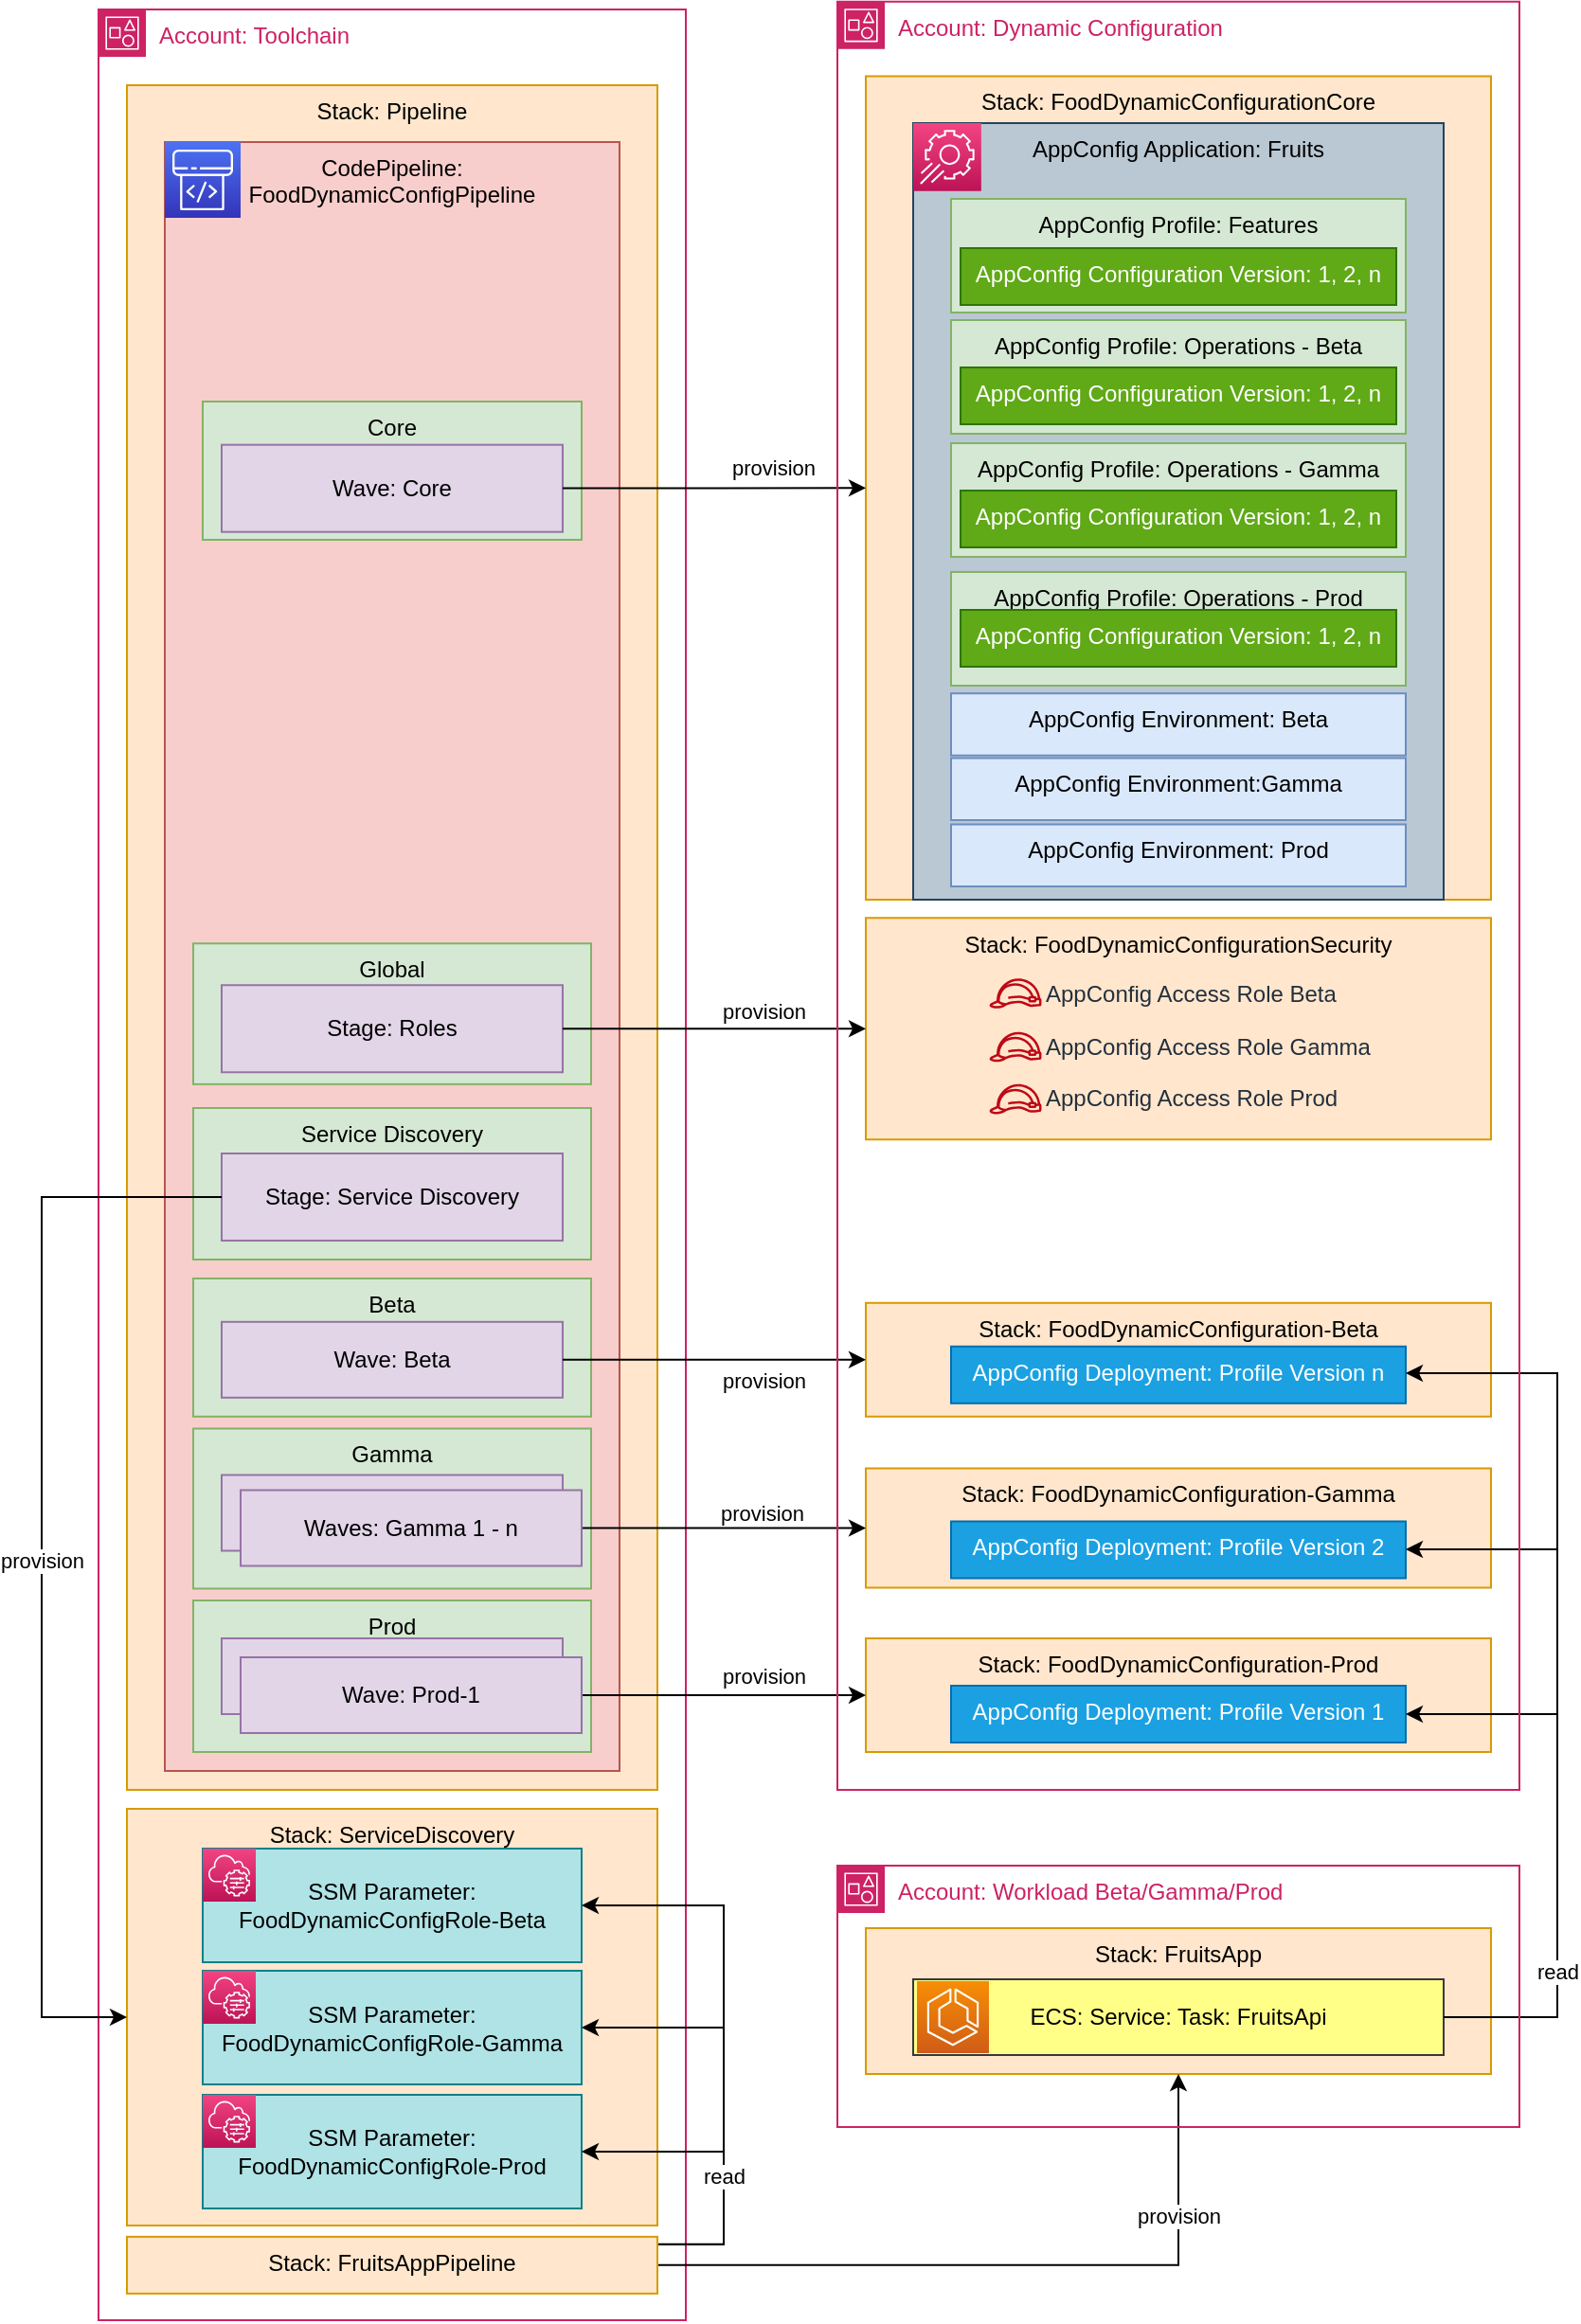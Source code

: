 <mxfile version="20.5.3" type="embed"><diagram name="ri" id="Xuikq1Sadlli3r0yyZJf"><mxGraphModel dx="821" dy="814" grid="1" gridSize="10" guides="1" tooltips="1" connect="1" arrows="1" fold="1" page="1" pageScale="1" pageWidth="850" pageHeight="1100" math="0" shadow="0"><root><mxCell id="qOTPJeOaGqRv_bvspCkk-0"/><mxCell id="qOTPJeOaGqRv_bvspCkk-1" parent="qOTPJeOaGqRv_bvspCkk-0"/><mxCell id="fw10FvaZPuGNBHpMOnDo-15" value="Account: Toolchain" style="points=[[0,0],[0.25,0],[0.5,0],[0.75,0],[1,0],[1,0.25],[1,0.5],[1,0.75],[1,1],[0.75,1],[0.5,1],[0.25,1],[0,1],[0,0.75],[0,0.5],[0,0.25]];outlineConnect=0;gradientColor=none;html=1;whiteSpace=wrap;fontSize=12;fontStyle=0;container=1;pointerEvents=0;collapsible=0;recursiveResize=0;shape=mxgraph.aws4.group;grIcon=mxgraph.aws4.group_account;strokeColor=#CD2264;fillColor=none;verticalAlign=top;align=left;spacingLeft=30;fontColor=#CD2264;dashed=0;" parent="qOTPJeOaGqRv_bvspCkk-1" vertex="1"><mxGeometry x="60" y="10" width="310" height="1220" as="geometry"/></mxCell><mxCell id="qOTPJeOaGqRv_bvspCkk-3" value="Stack: FoodDynamicConfiguration-Beta" style="rounded=0;whiteSpace=wrap;html=1;verticalAlign=top;fillColor=#ffe6cc;strokeColor=#d79b00;" parent="qOTPJeOaGqRv_bvspCkk-1" vertex="1"><mxGeometry x="465" y="692.9" width="330" height="60" as="geometry"/></mxCell><mxCell id="qOTPJeOaGqRv_bvspCkk-4" value="Stack: FoodDynamicConfigurationCore" style="rounded=0;whiteSpace=wrap;html=1;verticalAlign=top;fillColor=#ffe6cc;strokeColor=#d79b00;" parent="qOTPJeOaGqRv_bvspCkk-1" vertex="1"><mxGeometry x="465" y="45.25" width="330" height="434.75" as="geometry"/></mxCell><mxCell id="qOTPJeOaGqRv_bvspCkk-6" value="Stack: Pipeline" style="rounded=0;whiteSpace=wrap;html=1;verticalAlign=top;fillColor=#ffe6cc;strokeColor=#d79b00;" parent="qOTPJeOaGqRv_bvspCkk-1" vertex="1"><mxGeometry x="75" y="50" width="280" height="900" as="geometry"/></mxCell><mxCell id="qOTPJeOaGqRv_bvspCkk-7" value="AppConfig Application: Fruits" style="rounded=0;whiteSpace=wrap;html=1;verticalAlign=top;fillColor=#bac8d3;strokeColor=#23445d;" parent="qOTPJeOaGqRv_bvspCkk-1" vertex="1"><mxGeometry x="490" y="70" width="280" height="410" as="geometry"/></mxCell><mxCell id="qOTPJeOaGqRv_bvspCkk-8" value="CodePipeline: &lt;br&gt;FoodDynamicConfigPipeline" style="rounded=0;whiteSpace=wrap;html=1;verticalAlign=top;fillColor=#f8cecc;strokeColor=#b85450;" parent="qOTPJeOaGqRv_bvspCkk-1" vertex="1"><mxGeometry x="95" y="80" width="240" height="860" as="geometry"/></mxCell><mxCell id="qOTPJeOaGqRv_bvspCkk-9" value="AppConfig Profile: Operations - Beta" style="rounded=0;whiteSpace=wrap;html=1;verticalAlign=top;fillColor=#d5e8d4;strokeColor=#82b366;" parent="qOTPJeOaGqRv_bvspCkk-1" vertex="1"><mxGeometry x="510" y="174" width="240" height="60" as="geometry"/></mxCell><mxCell id="qOTPJeOaGqRv_bvspCkk-11" value="AppConfig Configuration Version: 1, 2, n" style="rounded=0;whiteSpace=wrap;html=1;verticalAlign=top;fillColor=#60a917;fontColor=#ffffff;strokeColor=#2D7600;" parent="qOTPJeOaGqRv_bvspCkk-1" vertex="1"><mxGeometry x="515" y="199" width="230" height="30" as="geometry"/></mxCell><mxCell id="qOTPJeOaGqRv_bvspCkk-12" value="AppConfig Profile: Features" style="rounded=0;whiteSpace=wrap;html=1;verticalAlign=top;fillColor=#d5e8d4;strokeColor=#82b366;" parent="qOTPJeOaGqRv_bvspCkk-1" vertex="1"><mxGeometry x="510" y="110" width="240" height="60" as="geometry"/></mxCell><mxCell id="qOTPJeOaGqRv_bvspCkk-13" value="AppConfig Configuration Version: 1, 2, n" style="rounded=0;whiteSpace=wrap;html=1;verticalAlign=top;fillColor=#60a917;fontColor=#ffffff;strokeColor=#2D7600;" parent="qOTPJeOaGqRv_bvspCkk-1" vertex="1"><mxGeometry x="515" y="136" width="230" height="30" as="geometry"/></mxCell><mxCell id="qOTPJeOaGqRv_bvspCkk-14" value="AppConfig Environment: Beta" style="rounded=0;whiteSpace=wrap;html=1;verticalAlign=top;fillColor=#dae8fc;strokeColor=#6c8ebf;" parent="qOTPJeOaGqRv_bvspCkk-1" vertex="1"><mxGeometry x="510" y="371.09" width="240" height="32.75" as="geometry"/></mxCell><mxCell id="qOTPJeOaGqRv_bvspCkk-15" value="AppConfig Deployment: Profile Version n" style="rounded=0;whiteSpace=wrap;html=1;verticalAlign=top;fillColor=#1ba1e2;fontColor=#ffffff;strokeColor=#006EAF;" parent="qOTPJeOaGqRv_bvspCkk-1" vertex="1"><mxGeometry x="510" y="715.9" width="240" height="30" as="geometry"/></mxCell><mxCell id="qOTPJeOaGqRv_bvspCkk-16" value="Stack: ServiceDiscovery" style="rounded=0;whiteSpace=wrap;html=1;verticalAlign=top;fillColor=#ffe6cc;strokeColor=#d79b00;" parent="qOTPJeOaGqRv_bvspCkk-1" vertex="1"><mxGeometry x="75" y="960" width="280" height="220" as="geometry"/></mxCell><mxCell id="qOTPJeOaGqRv_bvspCkk-17" value="Stack: FoodDynamicConfiguration-Gamma" style="rounded=0;whiteSpace=wrap;html=1;verticalAlign=top;fillColor=#ffe6cc;strokeColor=#d79b00;" parent="qOTPJeOaGqRv_bvspCkk-1" vertex="1"><mxGeometry x="465" y="780.25" width="330" height="63" as="geometry"/></mxCell><mxCell id="qOTPJeOaGqRv_bvspCkk-18" value="AppConfig Deployment: Profile Version 2" style="rounded=0;whiteSpace=wrap;html=1;verticalAlign=top;fillColor=#1ba1e2;fontColor=#ffffff;strokeColor=#006EAF;" parent="qOTPJeOaGqRv_bvspCkk-1" vertex="1"><mxGeometry x="510" y="808.25" width="240" height="30" as="geometry"/></mxCell><mxCell id="qOTPJeOaGqRv_bvspCkk-19" value="Stack: FoodDynamicConfiguration-Prod" style="rounded=0;whiteSpace=wrap;html=1;verticalAlign=top;fillColor=#ffe6cc;strokeColor=#d79b00;" parent="qOTPJeOaGqRv_bvspCkk-1" vertex="1"><mxGeometry x="465" y="870" width="330" height="60" as="geometry"/></mxCell><mxCell id="qOTPJeOaGqRv_bvspCkk-20" value="AppConfig Deployment: Profile Version 1" style="rounded=0;whiteSpace=wrap;html=1;verticalAlign=top;fillColor=#1ba1e2;fontColor=#ffffff;strokeColor=#006EAF;" parent="qOTPJeOaGqRv_bvspCkk-1" vertex="1"><mxGeometry x="510" y="895" width="240" height="30" as="geometry"/></mxCell><mxCell id="qOTPJeOaGqRv_bvspCkk-21" value="SSM Parameter: FoodDynamicConfigRole-Beta" style="rounded=0;whiteSpace=wrap;html=1;verticalAlign=middle;fillColor=#b0e3e6;strokeColor=#0e8088;" parent="qOTPJeOaGqRv_bvspCkk-1" vertex="1"><mxGeometry x="115" y="981" width="200" height="60" as="geometry"/></mxCell><mxCell id="qOTPJeOaGqRv_bvspCkk-22" value="SSM Parameter: FoodDynamicConfigRole-Gamma" style="rounded=0;whiteSpace=wrap;html=1;verticalAlign=middle;fillColor=#b0e3e6;strokeColor=#0e8088;" parent="qOTPJeOaGqRv_bvspCkk-1" vertex="1"><mxGeometry x="115" y="1045.5" width="200" height="60" as="geometry"/></mxCell><mxCell id="qOTPJeOaGqRv_bvspCkk-23" value="SSM Parameter: FoodDynamicConfigRole-Prod" style="rounded=0;whiteSpace=wrap;html=1;verticalAlign=middle;fillColor=#b0e3e6;strokeColor=#0e8088;" parent="qOTPJeOaGqRv_bvspCkk-1" vertex="1"><mxGeometry x="115" y="1111" width="200" height="60" as="geometry"/></mxCell><mxCell id="qOTPJeOaGqRv_bvspCkk-25" value="Stack: FruitsApp" style="rounded=0;whiteSpace=wrap;html=1;verticalAlign=top;fillColor=#ffe6cc;strokeColor=#d79b00;" parent="qOTPJeOaGqRv_bvspCkk-1" vertex="1"><mxGeometry x="465" y="1023" width="330" height="77" as="geometry"/></mxCell><mxCell id="qOTPJeOaGqRv_bvspCkk-26" style="edgeStyle=orthogonalEdgeStyle;rounded=0;hachureGap=4;orthogonalLoop=1;jettySize=auto;html=1;entryX=1;entryY=0.5;entryDx=0;entryDy=0;fontFamily=Architects Daughter;fontSource=https%3A%2F%2Ffonts.googleapis.com%2Fcss%3Ffamily%3DArchitects%2BDaughter;fontSize=16;exitX=1;exitY=0.132;exitDx=0;exitDy=0;exitPerimeter=0;" parent="qOTPJeOaGqRv_bvspCkk-1" source="qOTPJeOaGqRv_bvspCkk-54" target="qOTPJeOaGqRv_bvspCkk-23" edge="1"><mxGeometry relative="1" as="geometry"><Array as="points"><mxPoint x="390" y="1190"/><mxPoint x="390" y="1141"/></Array><mxPoint x="380" y="1230" as="sourcePoint"/></mxGeometry></mxCell><mxCell id="qOTPJeOaGqRv_bvspCkk-27" style="edgeStyle=orthogonalEdgeStyle;rounded=0;hachureGap=4;orthogonalLoop=1;jettySize=auto;html=1;entryX=1;entryY=0.5;entryDx=0;entryDy=0;fontFamily=Architects Daughter;fontSource=https%3A%2F%2Ffonts.googleapis.com%2Fcss%3Ffamily%3DArchitects%2BDaughter;fontSize=16;" parent="qOTPJeOaGqRv_bvspCkk-1" source="qOTPJeOaGqRv_bvspCkk-54" target="qOTPJeOaGqRv_bvspCkk-22" edge="1"><mxGeometry relative="1" as="geometry"><Array as="points"><mxPoint x="390" y="1190"/><mxPoint x="390" y="1076"/></Array></mxGeometry></mxCell><mxCell id="qOTPJeOaGqRv_bvspCkk-28" style="edgeStyle=orthogonalEdgeStyle;rounded=0;hachureGap=4;orthogonalLoop=1;jettySize=auto;html=1;entryX=1;entryY=0.5;entryDx=0;entryDy=0;fontFamily=Architects Daughter;fontSource=https%3A%2F%2Ffonts.googleapis.com%2Fcss%3Ffamily%3DArchitects%2BDaughter;fontSize=16;" parent="qOTPJeOaGqRv_bvspCkk-1" source="qOTPJeOaGqRv_bvspCkk-54" target="qOTPJeOaGqRv_bvspCkk-21" edge="1"><mxGeometry relative="1" as="geometry"><mxPoint x="439.97" y="1207" as="sourcePoint"/><mxPoint x="399.97" y="960" as="targetPoint"/><Array as="points"><mxPoint x="390" y="1190"/><mxPoint x="390" y="1011"/></Array></mxGeometry></mxCell><mxCell id="qOTPJeOaGqRv_bvspCkk-29" value="read" style="edgeLabel;html=1;align=center;verticalAlign=middle;resizable=0;points=[];" parent="qOTPJeOaGqRv_bvspCkk-28" vertex="1" connectable="0"><mxGeometry x="-0.625" y="-3" relative="1" as="geometry"><mxPoint x="-3" y="-17" as="offset"/></mxGeometry></mxCell><mxCell id="qOTPJeOaGqRv_bvspCkk-32" style="edgeStyle=orthogonalEdgeStyle;rounded=0;orthogonalLoop=1;jettySize=auto;html=1;" parent="qOTPJeOaGqRv_bvspCkk-1" source="qOTPJeOaGqRv_bvspCkk-35" target="qOTPJeOaGqRv_bvspCkk-18" edge="1"><mxGeometry relative="1" as="geometry"><Array as="points"><mxPoint x="830" y="1070"/><mxPoint x="830" y="823"/></Array></mxGeometry></mxCell><mxCell id="qOTPJeOaGqRv_bvspCkk-33" style="edgeStyle=orthogonalEdgeStyle;rounded=0;orthogonalLoop=1;jettySize=auto;html=1;" parent="qOTPJeOaGqRv_bvspCkk-1" source="qOTPJeOaGqRv_bvspCkk-35" target="qOTPJeOaGqRv_bvspCkk-15" edge="1"><mxGeometry relative="1" as="geometry"><Array as="points"><mxPoint x="830" y="1070"/><mxPoint x="830" y="730"/></Array></mxGeometry></mxCell><mxCell id="qOTPJeOaGqRv_bvspCkk-34" value="Prod" style="rounded=0;whiteSpace=wrap;html=1;verticalAlign=top;fillColor=#d5e8d4;strokeColor=#82b366;" parent="qOTPJeOaGqRv_bvspCkk-1" vertex="1"><mxGeometry x="110" y="850" width="210" height="80" as="geometry"/></mxCell><mxCell id="qOTPJeOaGqRv_bvspCkk-35" value="ECS: Service: Task: FruitsApi" style="rounded=0;whiteSpace=wrap;html=1;verticalAlign=middle;fillColor=#ffff88;strokeColor=#36393d;" parent="qOTPJeOaGqRv_bvspCkk-1" vertex="1"><mxGeometry x="490" y="1050" width="280" height="40" as="geometry"/></mxCell><mxCell id="qOTPJeOaGqRv_bvspCkk-36" value="Gamma" style="rounded=0;whiteSpace=wrap;html=1;verticalAlign=top;fillColor=#d5e8d4;strokeColor=#82b366;" parent="qOTPJeOaGqRv_bvspCkk-1" vertex="1"><mxGeometry x="110" y="759.25" width="210" height="84.5" as="geometry"/></mxCell><mxCell id="qOTPJeOaGqRv_bvspCkk-37" value="Core" style="rounded=0;whiteSpace=wrap;html=1;verticalAlign=top;fillColor=#d5e8d4;strokeColor=#82b366;" parent="qOTPJeOaGqRv_bvspCkk-1" vertex="1"><mxGeometry x="115" y="217" width="200" height="73" as="geometry"/></mxCell><mxCell id="qOTPJeOaGqRv_bvspCkk-38" value="Beta" style="rounded=0;whiteSpace=wrap;html=1;verticalAlign=top;fillColor=#d5e8d4;strokeColor=#82b366;" parent="qOTPJeOaGqRv_bvspCkk-1" vertex="1"><mxGeometry x="110" y="680" width="210" height="72.9" as="geometry"/></mxCell><mxCell id="qOTPJeOaGqRv_bvspCkk-39" value="Wave: Beta" style="rounded=0;whiteSpace=wrap;html=1;verticalAlign=middle;fillColor=#e1d5e7;strokeColor=#9673a6;" parent="qOTPJeOaGqRv_bvspCkk-1" vertex="1"><mxGeometry x="125" y="702.9" width="180" height="40" as="geometry"/></mxCell><mxCell id="qOTPJeOaGqRv_bvspCkk-40" value="Wave: Core" style="rounded=0;whiteSpace=wrap;html=1;verticalAlign=middle;fillColor=#e1d5e7;strokeColor=#9673a6;" parent="qOTPJeOaGqRv_bvspCkk-1" vertex="1"><mxGeometry x="125" y="239.84" width="180" height="46" as="geometry"/></mxCell><mxCell id="qOTPJeOaGqRv_bvspCkk-45" style="edgeStyle=orthogonalEdgeStyle;rounded=0;orthogonalLoop=1;jettySize=auto;html=1;entryX=0;entryY=0.5;entryDx=0;entryDy=0;" parent="qOTPJeOaGqRv_bvspCkk-1" source="qOTPJeOaGqRv_bvspCkk-40" target="qOTPJeOaGqRv_bvspCkk-4" edge="1"><mxGeometry relative="1" as="geometry"/></mxCell><mxCell id="qOTPJeOaGqRv_bvspCkk-46" value="provision" style="edgeLabel;html=1;align=center;verticalAlign=middle;resizable=0;points=[];" parent="qOTPJeOaGqRv_bvspCkk-45" vertex="1" connectable="0"><mxGeometry x="0.609" relative="1" as="geometry"><mxPoint x="-18" y="-11" as="offset"/></mxGeometry></mxCell><mxCell id="qOTPJeOaGqRv_bvspCkk-47" style="edgeStyle=orthogonalEdgeStyle;rounded=0;orthogonalLoop=1;jettySize=auto;html=1;entryX=0;entryY=0.5;entryDx=0;entryDy=0;exitX=1;exitY=0.5;exitDx=0;exitDy=0;" parent="qOTPJeOaGqRv_bvspCkk-1" source="qOTPJeOaGqRv_bvspCkk-39" target="qOTPJeOaGqRv_bvspCkk-3" edge="1"><mxGeometry relative="1" as="geometry"/></mxCell><mxCell id="fw10FvaZPuGNBHpMOnDo-8" value="provision" style="edgeLabel;html=1;align=center;verticalAlign=middle;resizable=0;points=[];" parent="qOTPJeOaGqRv_bvspCkk-47" vertex="1" connectable="0"><mxGeometry x="0.244" y="-2" relative="1" as="geometry"><mxPoint x="6" y="9" as="offset"/></mxGeometry></mxCell><mxCell id="qOTPJeOaGqRv_bvspCkk-51" style="edgeStyle=orthogonalEdgeStyle;rounded=0;orthogonalLoop=1;jettySize=auto;html=1;entryX=0;entryY=0.5;entryDx=0;entryDy=0;" parent="qOTPJeOaGqRv_bvspCkk-1" source="qOTPJeOaGqRv_bvspCkk-41" target="qOTPJeOaGqRv_bvspCkk-17" edge="1"><mxGeometry relative="1" as="geometry"/></mxCell><mxCell id="fw10FvaZPuGNBHpMOnDo-14" value="provision" style="edgeLabel;html=1;align=center;verticalAlign=middle;resizable=0;points=[];" parent="qOTPJeOaGqRv_bvspCkk-51" vertex="1" connectable="0"><mxGeometry x="0.024" relative="1" as="geometry"><mxPoint x="18" y="-8" as="offset"/></mxGeometry></mxCell><mxCell id="qOTPJeOaGqRv_bvspCkk-53" value="provision" style="edgeStyle=orthogonalEdgeStyle;rounded=0;orthogonalLoop=1;jettySize=auto;html=1;" parent="qOTPJeOaGqRv_bvspCkk-1" source="qOTPJeOaGqRv_bvspCkk-54" target="qOTPJeOaGqRv_bvspCkk-25" edge="1"><mxGeometry x="0.601" relative="1" as="geometry"><mxPoint as="offset"/></mxGeometry></mxCell><mxCell id="qOTPJeOaGqRv_bvspCkk-54" value="Stack: FruitsAppPipeline" style="rounded=0;whiteSpace=wrap;html=1;verticalAlign=top;fillColor=#ffe6cc;strokeColor=#d79b00;" parent="qOTPJeOaGqRv_bvspCkk-1" vertex="1"><mxGeometry x="75" y="1185.93" width="280" height="30" as="geometry"/></mxCell><mxCell id="qOTPJeOaGqRv_bvspCkk-55" style="edgeStyle=orthogonalEdgeStyle;rounded=0;orthogonalLoop=1;jettySize=auto;html=1;entryX=0;entryY=0.5;entryDx=0;entryDy=0;" parent="qOTPJeOaGqRv_bvspCkk-1" source="qOTPJeOaGqRv_bvspCkk-44" target="qOTPJeOaGqRv_bvspCkk-19" edge="1"><mxGeometry relative="1" as="geometry"/></mxCell><mxCell id="qOTPJeOaGqRv_bvspCkk-56" value="provision" style="edgeLabel;html=1;align=center;verticalAlign=middle;resizable=0;points=[];" parent="qOTPJeOaGqRv_bvspCkk-55" vertex="1" connectable="0"><mxGeometry x="0.606" y="2" relative="1" as="geometry"><mxPoint x="-25" y="-8" as="offset"/></mxGeometry></mxCell><mxCell id="qOTPJeOaGqRv_bvspCkk-60" value="Stack: FoodDynamicConfigurationSecurity" style="rounded=0;whiteSpace=wrap;html=1;verticalAlign=top;fillColor=#ffe6cc;strokeColor=#d79b00;" parent="qOTPJeOaGqRv_bvspCkk-1" vertex="1"><mxGeometry x="465" y="489.63" width="330" height="117" as="geometry"/></mxCell><mxCell id="qOTPJeOaGqRv_bvspCkk-61" value="AppConfig Access Role Prod" style="sketch=0;outlineConnect=0;fontColor=#232F3E;gradientColor=none;fillColor=#BF0816;strokeColor=none;dashed=0;verticalLabelPosition=middle;verticalAlign=middle;align=left;html=1;fontSize=12;fontStyle=0;aspect=fixed;pointerEvents=1;shape=mxgraph.aws4.role;labelPosition=right;" parent="qOTPJeOaGqRv_bvspCkk-1" vertex="1"><mxGeometry x="530" y="577.42" width="28" height="15.79" as="geometry"/></mxCell><mxCell id="qOTPJeOaGqRv_bvspCkk-63" value="AppConfig Access Role Gamma" style="sketch=0;outlineConnect=0;fontColor=#232F3E;gradientColor=none;fillColor=#BF0816;strokeColor=none;dashed=0;verticalLabelPosition=middle;verticalAlign=middle;align=left;html=1;fontSize=12;fontStyle=0;aspect=fixed;pointerEvents=1;shape=mxgraph.aws4.role;labelPosition=right;" parent="qOTPJeOaGqRv_bvspCkk-1" vertex="1"><mxGeometry x="530" y="549.88" width="28" height="15.79" as="geometry"/></mxCell><mxCell id="qOTPJeOaGqRv_bvspCkk-64" value="AppConfig Access Role Beta" style="sketch=0;outlineConnect=0;fontColor=#232F3E;gradientColor=none;fillColor=#BF0816;strokeColor=none;dashed=0;verticalLabelPosition=middle;verticalAlign=middle;align=left;html=1;fontSize=12;fontStyle=0;aspect=fixed;pointerEvents=1;shape=mxgraph.aws4.role;labelPosition=right;" parent="qOTPJeOaGqRv_bvspCkk-1" vertex="1"><mxGeometry x="530" y="521.63" width="28" height="15.79" as="geometry"/></mxCell><mxCell id="Mgq_C8octPmcVoCyaTNJ-0" value="AppConfig Environment:Gamma" style="rounded=0;whiteSpace=wrap;html=1;verticalAlign=top;fillColor=#dae8fc;strokeColor=#6c8ebf;" parent="qOTPJeOaGqRv_bvspCkk-1" vertex="1"><mxGeometry x="510" y="405.25" width="240" height="32.75" as="geometry"/></mxCell><mxCell id="Mgq_C8octPmcVoCyaTNJ-1" value="AppConfig Environment: Prod" style="rounded=0;whiteSpace=wrap;html=1;verticalAlign=top;fillColor=#dae8fc;strokeColor=#6c8ebf;" parent="qOTPJeOaGqRv_bvspCkk-1" vertex="1"><mxGeometry x="510" y="440.25" width="240" height="32.75" as="geometry"/></mxCell><mxCell id="qOTPJeOaGqRv_bvspCkk-30" style="edgeStyle=orthogonalEdgeStyle;rounded=0;orthogonalLoop=1;jettySize=auto;html=1;" parent="qOTPJeOaGqRv_bvspCkk-1" source="qOTPJeOaGqRv_bvspCkk-35" target="qOTPJeOaGqRv_bvspCkk-20" edge="1"><mxGeometry relative="1" as="geometry"><Array as="points"><mxPoint x="830" y="1070"/><mxPoint x="830" y="910"/></Array></mxGeometry></mxCell><mxCell id="qOTPJeOaGqRv_bvspCkk-31" value="read" style="edgeLabel;html=1;align=center;verticalAlign=middle;resizable=0;points=[];" parent="qOTPJeOaGqRv_bvspCkk-30" vertex="1" connectable="0"><mxGeometry x="0.03" y="-1" relative="1" as="geometry"><mxPoint x="-1" y="70" as="offset"/></mxGeometry></mxCell><mxCell id="fw10FvaZPuGNBHpMOnDo-4" value="AppConfig Profile: Operations - Gamma" style="rounded=0;whiteSpace=wrap;html=1;verticalAlign=top;fillColor=#d5e8d4;strokeColor=#82b366;" parent="qOTPJeOaGqRv_bvspCkk-1" vertex="1"><mxGeometry x="510" y="239" width="240" height="60" as="geometry"/></mxCell><mxCell id="fw10FvaZPuGNBHpMOnDo-5" value="AppConfig Configuration Version: 1, 2, n" style="rounded=0;whiteSpace=wrap;html=1;verticalAlign=top;fillColor=#60a917;fontColor=#ffffff;strokeColor=#2D7600;" parent="qOTPJeOaGqRv_bvspCkk-1" vertex="1"><mxGeometry x="515" y="264" width="230" height="30" as="geometry"/></mxCell><mxCell id="fw10FvaZPuGNBHpMOnDo-6" value="AppConfig Profile: Operations - Prod" style="rounded=0;whiteSpace=wrap;html=1;verticalAlign=top;fillColor=#d5e8d4;strokeColor=#82b366;" parent="qOTPJeOaGqRv_bvspCkk-1" vertex="1"><mxGeometry x="510" y="307.0" width="240" height="60" as="geometry"/></mxCell><mxCell id="fw10FvaZPuGNBHpMOnDo-7" value="AppConfig Configuration Version: 1, 2, n" style="rounded=0;whiteSpace=wrap;html=1;verticalAlign=top;fillColor=#60a917;fontColor=#ffffff;strokeColor=#2D7600;" parent="qOTPJeOaGqRv_bvspCkk-1" vertex="1"><mxGeometry x="515" y="327.0" width="230" height="30" as="geometry"/></mxCell><mxCell id="fw10FvaZPuGNBHpMOnDo-9" value="Global" style="rounded=0;whiteSpace=wrap;html=1;verticalAlign=top;fillColor=#d5e8d4;strokeColor=#82b366;" parent="qOTPJeOaGqRv_bvspCkk-1" vertex="1"><mxGeometry x="110" y="503.13" width="210" height="74.29" as="geometry"/></mxCell><mxCell id="qOTPJeOaGqRv_bvspCkk-59" value="Stage: Roles" style="rounded=0;whiteSpace=wrap;html=1;verticalAlign=middle;fillColor=#e1d5e7;strokeColor=#9673a6;" parent="qOTPJeOaGqRv_bvspCkk-1" vertex="1"><mxGeometry x="125" y="525.13" width="180" height="46" as="geometry"/></mxCell><mxCell id="fw10FvaZPuGNBHpMOnDo-10" value="Service Discovery" style="rounded=0;whiteSpace=wrap;html=1;verticalAlign=top;fillColor=#d5e8d4;strokeColor=#82b366;" parent="qOTPJeOaGqRv_bvspCkk-1" vertex="1"><mxGeometry x="110" y="590" width="210" height="80" as="geometry"/></mxCell><mxCell id="qOTPJeOaGqRv_bvspCkk-52" value="Stage: Service Discovery" style="rounded=0;whiteSpace=wrap;html=1;verticalAlign=middle;fillColor=#e1d5e7;strokeColor=#9673a6;" parent="qOTPJeOaGqRv_bvspCkk-1" vertex="1"><mxGeometry x="125" y="614" width="180" height="46" as="geometry"/></mxCell><mxCell id="qOTPJeOaGqRv_bvspCkk-58" value="provision" style="edgeStyle=orthogonalEdgeStyle;rounded=0;orthogonalLoop=1;jettySize=auto;html=1;" parent="qOTPJeOaGqRv_bvspCkk-1" source="qOTPJeOaGqRv_bvspCkk-59" target="qOTPJeOaGqRv_bvspCkk-60" edge="1"><mxGeometry x="0.317" y="9" relative="1" as="geometry"><mxPoint as="offset"/></mxGeometry></mxCell><mxCell id="qOTPJeOaGqRv_bvspCkk-62" value="provision" style="edgeStyle=orthogonalEdgeStyle;rounded=0;orthogonalLoop=1;jettySize=auto;html=1;exitX=0;exitY=0.5;exitDx=0;exitDy=0;entryX=0;entryY=0.5;entryDx=0;entryDy=0;" parent="qOTPJeOaGqRv_bvspCkk-1" source="qOTPJeOaGqRv_bvspCkk-52" target="qOTPJeOaGqRv_bvspCkk-16" edge="1"><mxGeometry relative="1" as="geometry"><Array as="points"><mxPoint x="30" y="637"/><mxPoint x="30" y="1070"/></Array></mxGeometry></mxCell><mxCell id="fw10FvaZPuGNBHpMOnDo-12" value="" style="rounded=0;whiteSpace=wrap;html=1;verticalAlign=middle;fillColor=#e1d5e7;strokeColor=#9673a6;" parent="qOTPJeOaGqRv_bvspCkk-1" vertex="1"><mxGeometry x="125" y="783.75" width="180" height="40" as="geometry"/></mxCell><mxCell id="qOTPJeOaGqRv_bvspCkk-41" value="Waves: Gamma 1 - n" style="rounded=0;whiteSpace=wrap;html=1;verticalAlign=middle;fillColor=#e1d5e7;strokeColor=#9673a6;" parent="qOTPJeOaGqRv_bvspCkk-1" vertex="1"><mxGeometry x="135" y="791.75" width="180" height="40" as="geometry"/></mxCell><mxCell id="fw10FvaZPuGNBHpMOnDo-13" value="" style="rounded=0;whiteSpace=wrap;html=1;verticalAlign=middle;fillColor=#e1d5e7;strokeColor=#9673a6;" parent="qOTPJeOaGqRv_bvspCkk-1" vertex="1"><mxGeometry x="125" y="870.0" width="180" height="40" as="geometry"/></mxCell><mxCell id="qOTPJeOaGqRv_bvspCkk-44" value="Wave: Prod-1" style="rounded=0;whiteSpace=wrap;html=1;verticalAlign=middle;fillColor=#e1d5e7;strokeColor=#9673a6;" parent="qOTPJeOaGqRv_bvspCkk-1" vertex="1"><mxGeometry x="135" y="880.0" width="180" height="40" as="geometry"/></mxCell><mxCell id="fw10FvaZPuGNBHpMOnDo-16" value="Account: Workload Beta/Gamma/Prod" style="points=[[0,0],[0.25,0],[0.5,0],[0.75,0],[1,0],[1,0.25],[1,0.5],[1,0.75],[1,1],[0.75,1],[0.5,1],[0.25,1],[0,1],[0,0.75],[0,0.5],[0,0.25]];outlineConnect=0;gradientColor=none;html=1;whiteSpace=wrap;fontSize=12;fontStyle=0;container=1;pointerEvents=0;collapsible=0;recursiveResize=0;shape=mxgraph.aws4.group;grIcon=mxgraph.aws4.group_account;strokeColor=#CD2264;fillColor=none;verticalAlign=top;align=left;spacingLeft=30;fontColor=#CD2264;dashed=0;shadow=0;sketch=0;" parent="qOTPJeOaGqRv_bvspCkk-1" vertex="1"><mxGeometry x="450" y="990" width="360" height="138" as="geometry"/></mxCell><mxCell id="fw10FvaZPuGNBHpMOnDo-22" value="" style="sketch=0;points=[[0,0,0],[0.25,0,0],[0.5,0,0],[0.75,0,0],[1,0,0],[0,1,0],[0.25,1,0],[0.5,1,0],[0.75,1,0],[1,1,0],[0,0.25,0],[0,0.5,0],[0,0.75,0],[1,0.25,0],[1,0.5,0],[1,0.75,0]];outlineConnect=0;fontColor=#232F3E;gradientColor=#F78E04;gradientDirection=north;fillColor=#D05C17;strokeColor=#ffffff;dashed=0;verticalLabelPosition=bottom;verticalAlign=top;align=center;html=1;fontSize=12;fontStyle=0;aspect=fixed;shape=mxgraph.aws4.resourceIcon;resIcon=mxgraph.aws4.ecs;" parent="fw10FvaZPuGNBHpMOnDo-16" vertex="1"><mxGeometry x="42" y="61" width="38" height="38" as="geometry"/></mxCell><mxCell id="fw10FvaZPuGNBHpMOnDo-17" value="Account: Dynamic Configuration" style="points=[[0,0],[0.25,0],[0.5,0],[0.75,0],[1,0],[1,0.25],[1,0.5],[1,0.75],[1,1],[0.75,1],[0.5,1],[0.25,1],[0,1],[0,0.75],[0,0.5],[0,0.25]];outlineConnect=0;gradientColor=none;html=1;whiteSpace=wrap;fontSize=12;fontStyle=0;container=1;pointerEvents=0;collapsible=0;recursiveResize=0;shape=mxgraph.aws4.group;grIcon=mxgraph.aws4.group_account;strokeColor=#CD2264;fillColor=none;verticalAlign=top;align=left;spacingLeft=30;fontColor=#CD2264;dashed=0;" parent="qOTPJeOaGqRv_bvspCkk-1" vertex="1"><mxGeometry x="450" y="5.93" width="360" height="944.07" as="geometry"/></mxCell><mxCell id="fw10FvaZPuGNBHpMOnDo-18" value="" style="sketch=0;points=[[0,0,0],[0.25,0,0],[0.5,0,0],[0.75,0,0],[1,0,0],[0,1,0],[0.25,1,0],[0.5,1,0],[0.75,1,0],[1,1,0],[0,0.25,0],[0,0.5,0],[0,0.75,0],[1,0.25,0],[1,0.5,0],[1,0.75,0]];points=[[0,0,0],[0.25,0,0],[0.5,0,0],[0.75,0,0],[1,0,0],[0,1,0],[0.25,1,0],[0.5,1,0],[0.75,1,0],[1,1,0],[0,0.25,0],[0,0.5,0],[0,0.75,0],[1,0.25,0],[1,0.5,0],[1,0.75,0]];outlineConnect=0;fontColor=#232F3E;gradientColor=#F34482;gradientDirection=north;fillColor=#BC1356;strokeColor=#ffffff;dashed=0;verticalLabelPosition=bottom;verticalAlign=top;align=center;html=1;fontSize=12;fontStyle=0;aspect=fixed;shape=mxgraph.aws4.resourceIcon;resIcon=mxgraph.aws4.app_config;" parent="fw10FvaZPuGNBHpMOnDo-17" vertex="1"><mxGeometry x="40" y="64.07" width="35.93" height="35.93" as="geometry"/></mxCell><mxCell id="fw10FvaZPuGNBHpMOnDo-21" value="" style="sketch=0;points=[[0,0,0],[0.25,0,0],[0.5,0,0],[0.75,0,0],[1,0,0],[0,1,0],[0.25,1,0],[0.5,1,0],[0.75,1,0],[1,1,0],[0,0.25,0],[0,0.5,0],[0,0.75,0],[1,0.25,0],[1,0.5,0],[1,0.75,0]];points=[[0,0,0],[0.25,0,0],[0.5,0,0],[0.75,0,0],[1,0,0],[0,1,0],[0.25,1,0],[0.5,1,0],[0.75,1,0],[1,1,0],[0,0.25,0],[0,0.5,0],[0,0.75,0],[1,0.25,0],[1,0.5,0],[1,0.75,0]];outlineConnect=0;fontColor=#232F3E;gradientColor=#F34482;gradientDirection=north;fillColor=#BC1356;strokeColor=#ffffff;dashed=0;verticalLabelPosition=bottom;verticalAlign=top;align=center;html=1;fontSize=12;fontStyle=0;aspect=fixed;shape=mxgraph.aws4.resourceIcon;resIcon=mxgraph.aws4.systems_manager;" parent="qOTPJeOaGqRv_bvspCkk-1" vertex="1"><mxGeometry x="115" y="981" width="28" height="28" as="geometry"/></mxCell><mxCell id="fw10FvaZPuGNBHpMOnDo-23" value="" style="sketch=0;points=[[0,0,0],[0.25,0,0],[0.5,0,0],[0.75,0,0],[1,0,0],[0,1,0],[0.25,1,0],[0.5,1,0],[0.75,1,0],[1,1,0],[0,0.25,0],[0,0.5,0],[0,0.75,0],[1,0.25,0],[1,0.5,0],[1,0.75,0]];outlineConnect=0;fontColor=#232F3E;gradientColor=#4D72F3;gradientDirection=north;fillColor=#3334B9;strokeColor=#ffffff;dashed=0;verticalLabelPosition=bottom;verticalAlign=top;align=center;html=1;fontSize=12;fontStyle=0;aspect=fixed;shape=mxgraph.aws4.resourceIcon;resIcon=mxgraph.aws4.codepipeline;" parent="qOTPJeOaGqRv_bvspCkk-1" vertex="1"><mxGeometry x="95" y="80" width="40" height="40" as="geometry"/></mxCell><mxCell id="hZJxNJMxsDFsEGx5a_zk-0" value="" style="sketch=0;points=[[0,0,0],[0.25,0,0],[0.5,0,0],[0.75,0,0],[1,0,0],[0,1,0],[0.25,1,0],[0.5,1,0],[0.75,1,0],[1,1,0],[0,0.25,0],[0,0.5,0],[0,0.75,0],[1,0.25,0],[1,0.5,0],[1,0.75,0]];points=[[0,0,0],[0.25,0,0],[0.5,0,0],[0.75,0,0],[1,0,0],[0,1,0],[0.25,1,0],[0.5,1,0],[0.75,1,0],[1,1,0],[0,0.25,0],[0,0.5,0],[0,0.75,0],[1,0.25,0],[1,0.5,0],[1,0.75,0]];outlineConnect=0;fontColor=#232F3E;gradientColor=#F34482;gradientDirection=north;fillColor=#BC1356;strokeColor=#ffffff;dashed=0;verticalLabelPosition=bottom;verticalAlign=top;align=center;html=1;fontSize=12;fontStyle=0;aspect=fixed;shape=mxgraph.aws4.resourceIcon;resIcon=mxgraph.aws4.systems_manager;" parent="qOTPJeOaGqRv_bvspCkk-1" vertex="1"><mxGeometry x="115" y="1045.5" width="28" height="28" as="geometry"/></mxCell><mxCell id="hZJxNJMxsDFsEGx5a_zk-1" value="" style="sketch=0;points=[[0,0,0],[0.25,0,0],[0.5,0,0],[0.75,0,0],[1,0,0],[0,1,0],[0.25,1,0],[0.5,1,0],[0.75,1,0],[1,1,0],[0,0.25,0],[0,0.5,0],[0,0.75,0],[1,0.25,0],[1,0.5,0],[1,0.75,0]];points=[[0,0,0],[0.25,0,0],[0.5,0,0],[0.75,0,0],[1,0,0],[0,1,0],[0.25,1,0],[0.5,1,0],[0.75,1,0],[1,1,0],[0,0.25,0],[0,0.5,0],[0,0.75,0],[1,0.25,0],[1,0.5,0],[1,0.75,0]];outlineConnect=0;fontColor=#232F3E;gradientColor=#F34482;gradientDirection=north;fillColor=#BC1356;strokeColor=#ffffff;dashed=0;verticalLabelPosition=bottom;verticalAlign=top;align=center;html=1;fontSize=12;fontStyle=0;aspect=fixed;shape=mxgraph.aws4.resourceIcon;resIcon=mxgraph.aws4.systems_manager;" parent="qOTPJeOaGqRv_bvspCkk-1" vertex="1"><mxGeometry x="115" y="1111" width="28" height="28" as="geometry"/></mxCell></root></mxGraphModel></diagram></mxfile>